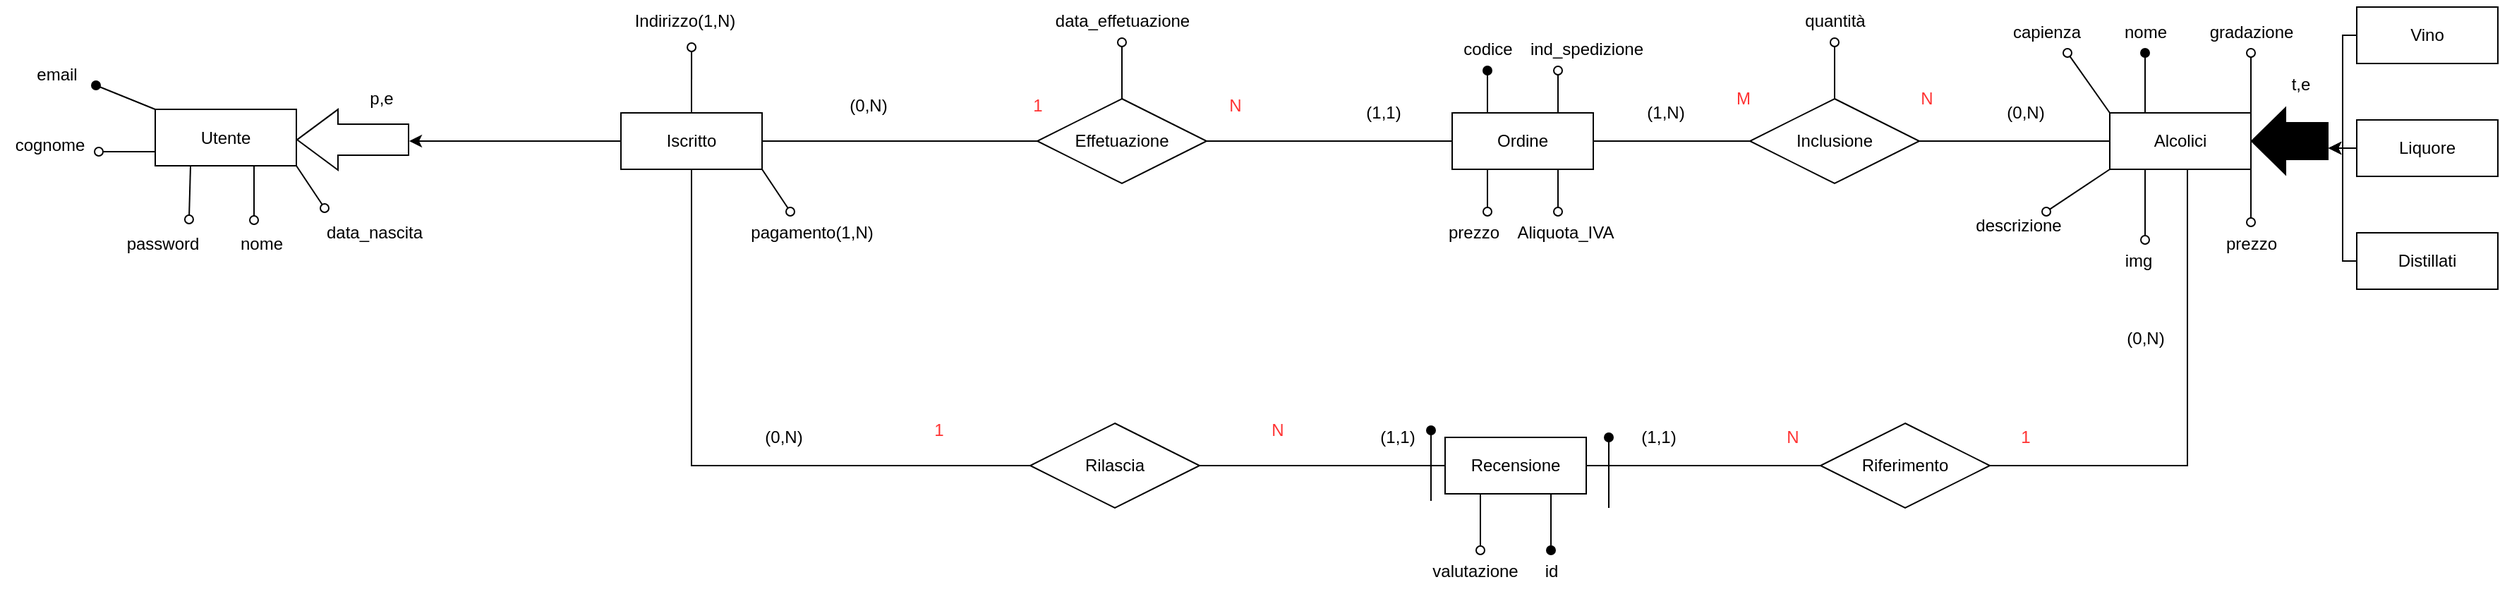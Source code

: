 <mxfile version="21.6.3" type="google">
  <diagram name="Pagina-1" id="uvzVeQ2NYM2cvVNkcfYF">
    <mxGraphModel grid="1" page="1" gridSize="10" guides="1" tooltips="1" connect="1" arrows="1" fold="1" pageScale="1" pageWidth="827" pageHeight="1169" math="0" shadow="0">
      <root>
        <mxCell id="0" />
        <mxCell id="1" parent="0" />
        <mxCell id="MxEG5UnicQZ02ljtJPla-24" style="edgeStyle=orthogonalEdgeStyle;rounded=0;orthogonalLoop=1;jettySize=auto;html=1;exitX=0;exitY=0.5;exitDx=0;exitDy=0;" edge="1" parent="1" source="MxEG5UnicQZ02ljtJPla-18">
          <mxGeometry relative="1" as="geometry">
            <mxPoint x="900" y="235" as="targetPoint" />
            <Array as="points">
              <mxPoint x="910" y="155" />
              <mxPoint x="910" y="235" />
            </Array>
          </mxGeometry>
        </mxCell>
        <mxCell id="MxEG5UnicQZ02ljtJPla-18" value="Vino" style="whiteSpace=wrap;html=1;align=center;" vertex="1" parent="1">
          <mxGeometry x="920" y="135" width="100" height="40" as="geometry" />
        </mxCell>
        <mxCell id="MxEG5UnicQZ02ljtJPla-25" style="edgeStyle=orthogonalEdgeStyle;rounded=0;orthogonalLoop=1;jettySize=auto;html=1;exitX=0;exitY=0.5;exitDx=0;exitDy=0;" edge="1" parent="1" source="MxEG5UnicQZ02ljtJPla-19">
          <mxGeometry relative="1" as="geometry">
            <mxPoint x="900" y="235" as="targetPoint" />
            <Array as="points">
              <mxPoint x="910" y="315" />
              <mxPoint x="910" y="235" />
            </Array>
          </mxGeometry>
        </mxCell>
        <mxCell id="MxEG5UnicQZ02ljtJPla-19" value="Distillati" style="whiteSpace=wrap;html=1;align=center;" vertex="1" parent="1">
          <mxGeometry x="920" y="295" width="100" height="40" as="geometry" />
        </mxCell>
        <mxCell id="kKgeo0slFkC3Tw3-10c0-15" style="edgeStyle=none;rounded=0;orthogonalLoop=1;jettySize=auto;html=1;exitX=0.75;exitY=1;exitDx=0;exitDy=0;endArrow=oval;endFill=0;endSize=6;" edge="1" parent="1" source="MxEG5UnicQZ02ljtJPla-21">
          <mxGeometry relative="1" as="geometry">
            <mxPoint x="354" y="280" as="targetPoint" />
          </mxGeometry>
        </mxCell>
        <mxCell id="kKgeo0slFkC3Tw3-10c0-17" style="edgeStyle=none;rounded=0;orthogonalLoop=1;jettySize=auto;html=1;exitX=0.25;exitY=1;exitDx=0;exitDy=0;endArrow=oval;endFill=0;endSize=6;" edge="1" parent="1" source="MxEG5UnicQZ02ljtJPla-21">
          <mxGeometry relative="1" as="geometry">
            <mxPoint x="304" y="280" as="targetPoint" />
          </mxGeometry>
        </mxCell>
        <mxCell id="kKgeo0slFkC3Tw3-10c0-20" style="edgeStyle=none;rounded=0;orthogonalLoop=1;jettySize=auto;html=1;exitX=0.75;exitY=0;exitDx=0;exitDy=0;endArrow=oval;endFill=0;endSize=6;" edge="1" parent="1" source="MxEG5UnicQZ02ljtJPla-21">
          <mxGeometry relative="1" as="geometry">
            <mxPoint x="354" y="180" as="targetPoint" />
          </mxGeometry>
        </mxCell>
        <mxCell id="kKgeo0slFkC3Tw3-10c0-23" style="edgeStyle=none;rounded=0;orthogonalLoop=1;jettySize=auto;html=1;exitX=0.5;exitY=0;exitDx=0;exitDy=0;endArrow=oval;endFill=0;endSize=6;" edge="1" parent="1" source="mo-22U2Wwn1jeFS1FAg1-8">
          <mxGeometry relative="1" as="geometry">
            <mxPoint x="550" y="160" as="targetPoint" />
          </mxGeometry>
        </mxCell>
        <mxCell id="kKgeo0slFkC3Tw3-10c0-25" style="edgeStyle=none;rounded=0;orthogonalLoop=1;jettySize=auto;html=1;exitX=0.25;exitY=0;exitDx=0;exitDy=0;endArrow=oval;endFill=1;endSize=6;" edge="1" parent="1" source="MxEG5UnicQZ02ljtJPla-21">
          <mxGeometry relative="1" as="geometry">
            <mxPoint x="304" y="180" as="targetPoint" />
          </mxGeometry>
        </mxCell>
        <mxCell id="MxEG5UnicQZ02ljtJPla-21" value="Ordine" style="whiteSpace=wrap;html=1;align=center;" vertex="1" parent="1">
          <mxGeometry x="279" y="210" width="100" height="40" as="geometry" />
        </mxCell>
        <mxCell id="MxEG5UnicQZ02ljtJPla-38" style="edgeStyle=orthogonalEdgeStyle;rounded=0;orthogonalLoop=1;jettySize=auto;html=1;exitX=0.25;exitY=0;exitDx=0;exitDy=0;endArrow=oval;endFill=1;" edge="1" parent="1" source="MxEG5UnicQZ02ljtJPla-22">
          <mxGeometry relative="1" as="geometry">
            <mxPoint x="770" y="167.5" as="targetPoint" />
          </mxGeometry>
        </mxCell>
        <mxCell id="MxEG5UnicQZ02ljtJPla-40" style="edgeStyle=orthogonalEdgeStyle;rounded=0;orthogonalLoop=1;jettySize=auto;html=1;exitX=1;exitY=0;exitDx=0;exitDy=0;endArrow=oval;endFill=0;" edge="1" parent="1" source="MxEG5UnicQZ02ljtJPla-22">
          <mxGeometry relative="1" as="geometry">
            <mxPoint x="845" y="167.5" as="targetPoint" />
          </mxGeometry>
        </mxCell>
        <mxCell id="MxEG5UnicQZ02ljtJPla-42" style="edgeStyle=orthogonalEdgeStyle;rounded=0;orthogonalLoop=1;jettySize=auto;html=1;exitX=1;exitY=1;exitDx=0;exitDy=0;endArrow=oval;endFill=0;" edge="1" parent="1" source="MxEG5UnicQZ02ljtJPla-22">
          <mxGeometry relative="1" as="geometry">
            <mxPoint x="845" y="287.5" as="targetPoint" />
          </mxGeometry>
        </mxCell>
        <mxCell id="MxEG5UnicQZ02ljtJPla-52" style="rounded=0;orthogonalLoop=1;jettySize=auto;html=1;exitX=0;exitY=0;exitDx=0;exitDy=0;endArrow=oval;endFill=0;" edge="1" parent="1" source="MxEG5UnicQZ02ljtJPla-22">
          <mxGeometry relative="1" as="geometry">
            <mxPoint x="715" y="167.5" as="targetPoint" />
          </mxGeometry>
        </mxCell>
        <mxCell id="f11nRXns6FTgNTCt6T9g-1" style="rounded=0;orthogonalLoop=1;jettySize=auto;html=1;exitX=0;exitY=1;exitDx=0;exitDy=0;endArrow=oval;endFill=0;" edge="1" parent="1" source="MxEG5UnicQZ02ljtJPla-22">
          <mxGeometry relative="1" as="geometry">
            <mxPoint x="700" y="280" as="targetPoint" />
          </mxGeometry>
        </mxCell>
        <mxCell id="96hjUAJHOVGi4jxrKTjh-1" style="edgeStyle=orthogonalEdgeStyle;rounded=0;orthogonalLoop=1;jettySize=auto;html=1;exitX=0.25;exitY=1;exitDx=0;exitDy=0;endArrow=oval;endFill=0;" edge="1" parent="1" source="MxEG5UnicQZ02ljtJPla-22">
          <mxGeometry relative="1" as="geometry">
            <mxPoint x="770" y="300" as="targetPoint" />
          </mxGeometry>
        </mxCell>
        <mxCell id="MxEG5UnicQZ02ljtJPla-22" value="Alcolici" style="whiteSpace=wrap;html=1;align=center;" vertex="1" parent="1">
          <mxGeometry x="745" y="210" width="100" height="40" as="geometry" />
        </mxCell>
        <mxCell id="MxEG5UnicQZ02ljtJPla-23" value="" style="shape=flexArrow;endArrow=classic;html=1;rounded=0;width=26;endSize=7.67;fillColor=#000000;entryX=1;entryY=0.5;entryDx=0;entryDy=0;" edge="1" parent="1" target="MxEG5UnicQZ02ljtJPla-22">
          <mxGeometry width="50" height="50" relative="1" as="geometry">
            <mxPoint x="900" y="230" as="sourcePoint" />
            <mxPoint x="860" y="228" as="targetPoint" />
          </mxGeometry>
        </mxCell>
        <mxCell id="MxEG5UnicQZ02ljtJPla-39" value="nome" style="text;html=1;align=center;verticalAlign=middle;resizable=0;points=[];autosize=1;strokeColor=none;fillColor=none;" vertex="1" parent="1">
          <mxGeometry x="745" y="137.5" width="50" height="30" as="geometry" />
        </mxCell>
        <mxCell id="MxEG5UnicQZ02ljtJPla-41" value="gradazione" style="text;html=1;align=center;verticalAlign=middle;resizable=0;points=[];autosize=1;strokeColor=none;fillColor=none;" vertex="1" parent="1">
          <mxGeometry x="805" y="137.5" width="80" height="30" as="geometry" />
        </mxCell>
        <mxCell id="MxEG5UnicQZ02ljtJPla-43" value="prezzo" style="text;html=1;align=center;verticalAlign=middle;resizable=0;points=[];autosize=1;strokeColor=none;fillColor=none;" vertex="1" parent="1">
          <mxGeometry x="815" y="287.5" width="60" height="30" as="geometry" />
        </mxCell>
        <mxCell id="MxEG5UnicQZ02ljtJPla-53" value="capienza" style="text;html=1;align=center;verticalAlign=middle;resizable=0;points=[];autosize=1;strokeColor=none;fillColor=none;" vertex="1" parent="1">
          <mxGeometry x="665" y="137.5" width="70" height="30" as="geometry" />
        </mxCell>
        <mxCell id="MxEG5UnicQZ02ljtJPla-27" value="" style="shape=flexArrow;endArrow=classic;html=1;rounded=0;width=22;endSize=9.33;fillColor=#FFFFFF;exitX=0.5;exitY=1;exitDx=0;exitDy=0;strokeColor=#000000;" edge="1" parent="1">
          <mxGeometry width="50" height="50" relative="1" as="geometry">
            <mxPoint x="-460" y="229.05" as="sourcePoint" />
            <mxPoint x="-540" y="229.05" as="targetPoint" />
          </mxGeometry>
        </mxCell>
        <mxCell id="MxEG5UnicQZ02ljtJPla-35" style="edgeStyle=orthogonalEdgeStyle;rounded=0;orthogonalLoop=1;jettySize=auto;html=1;exitX=0;exitY=0.5;exitDx=0;exitDy=0;" edge="1" parent="1" source="MxEG5UnicQZ02ljtJPla-29">
          <mxGeometry relative="1" as="geometry">
            <mxPoint x="-460" y="230" as="targetPoint" />
            <mxPoint x="-100" y="270" as="sourcePoint" />
          </mxGeometry>
        </mxCell>
        <mxCell id="kKgeo0slFkC3Tw3-10c0-6" style="edgeStyle=orthogonalEdgeStyle;rounded=0;orthogonalLoop=1;jettySize=auto;html=1;exitX=0.75;exitY=1;exitDx=0;exitDy=0;endArrow=oval;endFill=0;endSize=6;entryX=0.4;entryY=-0.05;entryDx=0;entryDy=0;entryPerimeter=0;" edge="1" parent="1" source="MxEG5UnicQZ02ljtJPla-5" target="MxEG5UnicQZ02ljtJPla-9">
          <mxGeometry relative="1" as="geometry">
            <mxPoint x="-570" y="277.5" as="targetPoint" />
          </mxGeometry>
        </mxCell>
        <mxCell id="XyFGsEq6q9qQeSa8pEMJ-1" style="rounded=0;orthogonalLoop=1;jettySize=auto;html=1;exitX=1;exitY=1;exitDx=0;exitDy=0;endArrow=oval;endFill=0;" edge="1" parent="1" source="MxEG5UnicQZ02ljtJPla-5">
          <mxGeometry relative="1" as="geometry">
            <mxPoint x="-520" y="277.5" as="targetPoint" />
          </mxGeometry>
        </mxCell>
        <mxCell id="FQHvEriQ-MTezVk4LE77-1" style="rounded=0;orthogonalLoop=1;jettySize=auto;html=1;exitX=0.25;exitY=1;exitDx=0;exitDy=0;entryX=0.771;entryY=-0.067;entryDx=0;entryDy=0;entryPerimeter=0;endArrow=oval;endFill=0;" edge="1" parent="1" source="MxEG5UnicQZ02ljtJPla-5" target="MxEG5UnicQZ02ljtJPla-17">
          <mxGeometry relative="1" as="geometry" />
        </mxCell>
        <mxCell id="FQHvEriQ-MTezVk4LE77-2" style="rounded=0;orthogonalLoop=1;jettySize=auto;html=1;exitX=0;exitY=0;exitDx=0;exitDy=0;entryX=1.06;entryY=0.767;entryDx=0;entryDy=0;entryPerimeter=0;endArrow=oval;endFill=1;" edge="1" parent="1" source="MxEG5UnicQZ02ljtJPla-5" target="MxEG5UnicQZ02ljtJPla-15">
          <mxGeometry relative="1" as="geometry" />
        </mxCell>
        <mxCell id="MxEG5UnicQZ02ljtJPla-5" value="Utente" style="whiteSpace=wrap;html=1;align=center;direction=east;rotation=-360;" vertex="1" parent="1">
          <mxGeometry x="-640" y="207.5" width="100" height="40" as="geometry" />
        </mxCell>
        <mxCell id="MxEG5UnicQZ02ljtJPla-9" value="nome" style="text;html=1;align=center;verticalAlign=middle;resizable=0;points=[];autosize=1;strokeColor=none;fillColor=none;rotation=-360;" vertex="1" parent="1">
          <mxGeometry x="-590" y="287.5" width="50" height="30" as="geometry" />
        </mxCell>
        <mxCell id="MxEG5UnicQZ02ljtJPla-11" value="cognome" style="text;html=1;align=center;verticalAlign=middle;resizable=0;points=[];autosize=1;strokeColor=none;fillColor=none;rotation=-360;" vertex="1" parent="1">
          <mxGeometry x="-750" y="217.5" width="70" height="30" as="geometry" />
        </mxCell>
        <mxCell id="MxEG5UnicQZ02ljtJPla-26" style="rounded=0;orthogonalLoop=1;jettySize=auto;html=1;exitX=0;exitY=0.75;exitDx=0;exitDy=0;endArrow=oval;endFill=0;entryX=1;entryY=0.667;entryDx=0;entryDy=0;entryPerimeter=0;" edge="1" parent="1" source="MxEG5UnicQZ02ljtJPla-5" target="MxEG5UnicQZ02ljtJPla-11">
          <mxGeometry relative="1" as="geometry">
            <mxPoint x="-680" y="247.5" as="targetPoint" />
          </mxGeometry>
        </mxCell>
        <mxCell id="kKgeo0slFkC3Tw3-10c0-13" style="edgeStyle=none;rounded=0;orthogonalLoop=1;jettySize=auto;html=1;exitX=0.5;exitY=0;exitDx=0;exitDy=0;endArrow=oval;endFill=0;endSize=6;entryX=0.556;entryY=1.117;entryDx=0;entryDy=0;entryPerimeter=0;" edge="1" parent="1" source="MxEG5UnicQZ02ljtJPla-29" target="kKgeo0slFkC3Tw3-10c0-14">
          <mxGeometry relative="1" as="geometry">
            <mxPoint x="-210" y="290" as="targetPoint" />
          </mxGeometry>
        </mxCell>
        <mxCell id="kKgeo0slFkC3Tw3-10c0-14" value="Indirizzo(1,N)" style="text;html=1;align=center;verticalAlign=middle;resizable=0;points=[];autosize=1;strokeColor=none;fillColor=none;" vertex="1" parent="1">
          <mxGeometry x="-310" y="130" width="90" height="30" as="geometry" />
        </mxCell>
        <mxCell id="kKgeo0slFkC3Tw3-10c0-26" value="codice" style="text;html=1;align=center;verticalAlign=middle;resizable=0;points=[];autosize=1;strokeColor=none;fillColor=none;" vertex="1" parent="1">
          <mxGeometry x="274" y="150" width="60" height="30" as="geometry" />
        </mxCell>
        <mxCell id="kKgeo0slFkC3Tw3-10c0-31" value="ind_spedizione" style="text;html=1;align=center;verticalAlign=middle;resizable=0;points=[];autosize=1;strokeColor=none;fillColor=none;" vertex="1" parent="1">
          <mxGeometry x="324" y="150" width="100" height="30" as="geometry" />
        </mxCell>
        <mxCell id="kKgeo0slFkC3Tw3-10c0-32" value="Aliquota_IVA" style="text;html=1;align=center;verticalAlign=middle;resizable=0;points=[];autosize=1;strokeColor=none;fillColor=none;" vertex="1" parent="1">
          <mxGeometry x="314" y="280" width="90" height="30" as="geometry" />
        </mxCell>
        <mxCell id="kKgeo0slFkC3Tw3-10c0-33" value="prezzo" style="text;html=1;align=center;verticalAlign=middle;resizable=0;points=[];autosize=1;strokeColor=none;fillColor=none;" vertex="1" parent="1">
          <mxGeometry x="264" y="280" width="60" height="30" as="geometry" />
        </mxCell>
        <mxCell id="kKgeo0slFkC3Tw3-10c0-34" value="quantità" style="text;html=1;align=center;verticalAlign=middle;resizable=0;points=[];autosize=1;strokeColor=none;fillColor=none;" vertex="1" parent="1">
          <mxGeometry x="515" y="130" width="70" height="30" as="geometry" />
        </mxCell>
        <mxCell id="XyFGsEq6q9qQeSa8pEMJ-2" value="data_nascita" style="text;html=1;align=center;verticalAlign=middle;resizable=0;points=[];autosize=1;strokeColor=none;fillColor=none;" vertex="1" parent="1">
          <mxGeometry x="-530" y="280" width="90" height="30" as="geometry" />
        </mxCell>
        <mxCell id="mo-22U2Wwn1jeFS1FAg1-2" style="edgeStyle=orthogonalEdgeStyle;rounded=0;orthogonalLoop=1;jettySize=auto;html=1;exitX=1;exitY=0.5;exitDx=0;exitDy=0;entryX=0;entryY=0.5;entryDx=0;entryDy=0;endArrow=none;endFill=0;" edge="1" parent="1" source="mo-22U2Wwn1jeFS1FAg1-1" target="MxEG5UnicQZ02ljtJPla-21">
          <mxGeometry relative="1" as="geometry" />
        </mxCell>
        <mxCell id="mo-22U2Wwn1jeFS1FAg1-3" style="edgeStyle=orthogonalEdgeStyle;rounded=0;orthogonalLoop=1;jettySize=auto;html=1;exitX=0;exitY=0.5;exitDx=0;exitDy=0;entryX=1;entryY=0.5;entryDx=0;entryDy=0;endArrow=none;endFill=0;" edge="1" parent="1" source="mo-22U2Wwn1jeFS1FAg1-1" target="MxEG5UnicQZ02ljtJPla-29">
          <mxGeometry relative="1" as="geometry" />
        </mxCell>
        <mxCell id="mo-22U2Wwn1jeFS1FAg1-20" style="edgeStyle=orthogonalEdgeStyle;rounded=0;orthogonalLoop=1;jettySize=auto;html=1;exitX=0.5;exitY=0;exitDx=0;exitDy=0;endArrow=oval;endFill=0;" edge="1" parent="1" source="mo-22U2Wwn1jeFS1FAg1-1">
          <mxGeometry relative="1" as="geometry">
            <mxPoint x="45" y="160" as="targetPoint" />
          </mxGeometry>
        </mxCell>
        <mxCell id="mo-22U2Wwn1jeFS1FAg1-1" value="Effetuazione" style="shape=rhombus;perimeter=rhombusPerimeter;whiteSpace=wrap;html=1;align=center;" vertex="1" parent="1">
          <mxGeometry x="-15" y="200" width="120" height="60" as="geometry" />
        </mxCell>
        <mxCell id="mo-22U2Wwn1jeFS1FAg1-4" value="&lt;font&gt;N&lt;/font&gt;" style="text;html=1;align=center;verticalAlign=middle;resizable=0;points=[];autosize=1;strokeColor=none;fillColor=none;fontColor=#FF3333;" vertex="1" parent="1">
          <mxGeometry x="110" y="190" width="30" height="30" as="geometry" />
        </mxCell>
        <mxCell id="mo-22U2Wwn1jeFS1FAg1-5" value="&lt;font color=&quot;#ff3333&quot;&gt;1&lt;/font&gt;" style="text;html=1;align=center;verticalAlign=middle;resizable=0;points=[];autosize=1;strokeColor=none;fillColor=none;" vertex="1" parent="1">
          <mxGeometry x="-30" y="190" width="30" height="30" as="geometry" />
        </mxCell>
        <mxCell id="mo-22U2Wwn1jeFS1FAg1-6" value="(0,N)" style="text;html=1;align=center;verticalAlign=middle;resizable=0;points=[];autosize=1;strokeColor=none;fillColor=none;" vertex="1" parent="1">
          <mxGeometry x="-160" y="190" width="50" height="30" as="geometry" />
        </mxCell>
        <mxCell id="mo-22U2Wwn1jeFS1FAg1-7" value="(1,1)" style="text;html=1;align=center;verticalAlign=middle;resizable=0;points=[];autosize=1;strokeColor=none;fillColor=none;" vertex="1" parent="1">
          <mxGeometry x="205" y="195" width="50" height="30" as="geometry" />
        </mxCell>
        <mxCell id="mo-22U2Wwn1jeFS1FAg1-9" style="rounded=0;orthogonalLoop=1;jettySize=auto;html=1;exitX=1;exitY=0.5;exitDx=0;exitDy=0;entryX=0;entryY=0.5;entryDx=0;entryDy=0;edgeStyle=orthogonalEdgeStyle;endArrow=none;endFill=0;" edge="1" parent="1" source="mo-22U2Wwn1jeFS1FAg1-8" target="MxEG5UnicQZ02ljtJPla-22">
          <mxGeometry relative="1" as="geometry" />
        </mxCell>
        <mxCell id="mo-22U2Wwn1jeFS1FAg1-10" style="edgeStyle=orthogonalEdgeStyle;rounded=0;orthogonalLoop=1;jettySize=auto;html=1;exitX=0;exitY=0.5;exitDx=0;exitDy=0;entryX=1;entryY=0.5;entryDx=0;entryDy=0;endArrow=none;endFill=0;" edge="1" parent="1" source="mo-22U2Wwn1jeFS1FAg1-8" target="MxEG5UnicQZ02ljtJPla-21">
          <mxGeometry relative="1" as="geometry" />
        </mxCell>
        <mxCell id="mo-22U2Wwn1jeFS1FAg1-8" value="Inclusione" style="shape=rhombus;perimeter=rhombusPerimeter;whiteSpace=wrap;html=1;align=center;" vertex="1" parent="1">
          <mxGeometry x="490" y="200" width="120" height="60" as="geometry" />
        </mxCell>
        <mxCell id="mo-22U2Wwn1jeFS1FAg1-11" value="&lt;font color=&quot;#ff3333&quot;&gt;N&lt;/font&gt;" style="text;html=1;align=center;verticalAlign=middle;resizable=0;points=[];autosize=1;strokeColor=none;fillColor=none;" vertex="1" parent="1">
          <mxGeometry x="600" y="185" width="30" height="30" as="geometry" />
        </mxCell>
        <mxCell id="mo-22U2Wwn1jeFS1FAg1-12" value="&lt;font color=&quot;#ff3333&quot;&gt;M&lt;/font&gt;" style="text;html=1;align=center;verticalAlign=middle;resizable=0;points=[];autosize=1;strokeColor=none;fillColor=none;" vertex="1" parent="1">
          <mxGeometry x="470" y="185" width="30" height="30" as="geometry" />
        </mxCell>
        <mxCell id="mo-22U2Wwn1jeFS1FAg1-13" value="(0,N)" style="text;html=1;align=center;verticalAlign=middle;resizable=0;points=[];autosize=1;strokeColor=none;fillColor=none;" vertex="1" parent="1">
          <mxGeometry x="660" y="195" width="50" height="30" as="geometry" />
        </mxCell>
        <mxCell id="mo-22U2Wwn1jeFS1FAg1-14" value="(1,N)" style="text;html=1;align=center;verticalAlign=middle;resizable=0;points=[];autosize=1;strokeColor=none;fillColor=none;" vertex="1" parent="1">
          <mxGeometry x="405" y="195" width="50" height="30" as="geometry" />
        </mxCell>
        <mxCell id="mo-22U2Wwn1jeFS1FAg1-16" style="edgeStyle=orthogonalEdgeStyle;rounded=0;orthogonalLoop=1;jettySize=auto;html=1;exitX=0.75;exitY=1;exitDx=0;exitDy=0;endArrow=oval;endFill=1;" edge="1" parent="1" source="mo-22U2Wwn1jeFS1FAg1-15">
          <mxGeometry relative="1" as="geometry">
            <mxPoint x="349" y="520" as="targetPoint" />
          </mxGeometry>
        </mxCell>
        <mxCell id="mo-22U2Wwn1jeFS1FAg1-22" style="edgeStyle=orthogonalEdgeStyle;rounded=0;orthogonalLoop=1;jettySize=auto;html=1;exitX=0.25;exitY=1;exitDx=0;exitDy=0;endArrow=oval;endFill=0;" edge="1" parent="1" source="mo-22U2Wwn1jeFS1FAg1-15">
          <mxGeometry relative="1" as="geometry">
            <mxPoint x="299" y="520" as="targetPoint" />
          </mxGeometry>
        </mxCell>
        <mxCell id="mo-22U2Wwn1jeFS1FAg1-35" style="edgeStyle=orthogonalEdgeStyle;rounded=0;orthogonalLoop=1;jettySize=auto;html=1;exitX=1;exitY=0.5;exitDx=0;exitDy=0;entryX=0;entryY=0.5;entryDx=0;entryDy=0;endArrow=none;endFill=0;" edge="1" parent="1" source="mo-22U2Wwn1jeFS1FAg1-15" target="mo-22U2Wwn1jeFS1FAg1-34">
          <mxGeometry relative="1" as="geometry" />
        </mxCell>
        <mxCell id="mo-22U2Wwn1jeFS1FAg1-15" value="Recensione" style="whiteSpace=wrap;html=1;align=center;" vertex="1" parent="1">
          <mxGeometry x="274" y="440" width="100" height="40" as="geometry" />
        </mxCell>
        <mxCell id="mo-22U2Wwn1jeFS1FAg1-17" value="id" style="text;html=1;align=center;verticalAlign=middle;resizable=0;points=[];autosize=1;strokeColor=none;fillColor=none;" vertex="1" parent="1">
          <mxGeometry x="334" y="520" width="30" height="30" as="geometry" />
        </mxCell>
        <mxCell id="mo-22U2Wwn1jeFS1FAg1-21" value="data_effetuazione" style="text;html=1;align=center;verticalAlign=middle;resizable=0;points=[];autosize=1;strokeColor=none;fillColor=none;" vertex="1" parent="1">
          <mxGeometry x="-15" y="130" width="120" height="30" as="geometry" />
        </mxCell>
        <mxCell id="mo-22U2Wwn1jeFS1FAg1-23" value="valutazione" style="text;html=1;align=center;verticalAlign=middle;resizable=0;points=[];autosize=1;strokeColor=none;fillColor=none;" vertex="1" parent="1">
          <mxGeometry x="255" y="520" width="80" height="30" as="geometry" />
        </mxCell>
        <mxCell id="mo-22U2Wwn1jeFS1FAg1-27" style="edgeStyle=orthogonalEdgeStyle;rounded=0;orthogonalLoop=1;jettySize=auto;html=1;exitX=1;exitY=0.5;exitDx=0;exitDy=0;entryX=0;entryY=0.5;entryDx=0;entryDy=0;endArrow=none;endFill=0;" edge="1" parent="1" source="mo-22U2Wwn1jeFS1FAg1-24" target="mo-22U2Wwn1jeFS1FAg1-15">
          <mxGeometry relative="1" as="geometry" />
        </mxCell>
        <mxCell id="mo-22U2Wwn1jeFS1FAg1-28" style="rounded=0;orthogonalLoop=1;jettySize=auto;html=1;exitX=0;exitY=0.5;exitDx=0;exitDy=0;entryX=0.5;entryY=1;entryDx=0;entryDy=0;endArrow=none;endFill=0;" edge="1" parent="1" source="mo-22U2Wwn1jeFS1FAg1-24" target="MxEG5UnicQZ02ljtJPla-29">
          <mxGeometry relative="1" as="geometry">
            <Array as="points">
              <mxPoint x="-260" y="460" />
            </Array>
          </mxGeometry>
        </mxCell>
        <mxCell id="mo-22U2Wwn1jeFS1FAg1-24" value="Rilascia" style="shape=rhombus;perimeter=rhombusPerimeter;whiteSpace=wrap;html=1;align=center;" vertex="1" parent="1">
          <mxGeometry x="-20" y="430" width="120" height="60" as="geometry" />
        </mxCell>
        <mxCell id="mo-22U2Wwn1jeFS1FAg1-29" value="&lt;font color=&quot;#ff3333&quot;&gt;N&lt;/font&gt;" style="text;html=1;align=center;verticalAlign=middle;resizable=0;points=[];autosize=1;strokeColor=none;fillColor=none;" vertex="1" parent="1">
          <mxGeometry x="140" y="420" width="30" height="30" as="geometry" />
        </mxCell>
        <mxCell id="mo-22U2Wwn1jeFS1FAg1-30" value="&lt;font color=&quot;#ff3333&quot;&gt;1&lt;/font&gt;" style="text;html=1;align=center;verticalAlign=middle;resizable=0;points=[];autosize=1;strokeColor=none;fillColor=none;" vertex="1" parent="1">
          <mxGeometry x="-100" y="420" width="30" height="30" as="geometry" />
        </mxCell>
        <mxCell id="mo-22U2Wwn1jeFS1FAg1-31" value="(0,N)" style="text;html=1;align=center;verticalAlign=middle;resizable=0;points=[];autosize=1;strokeColor=none;fillColor=none;rotation=0;" vertex="1" parent="1">
          <mxGeometry x="-220" y="425" width="50" height="30" as="geometry" />
        </mxCell>
        <mxCell id="mo-22U2Wwn1jeFS1FAg1-32" value="(1,1)" style="text;html=1;align=center;verticalAlign=middle;resizable=0;points=[];autosize=1;strokeColor=none;fillColor=none;" vertex="1" parent="1">
          <mxGeometry x="215" y="425" width="50" height="30" as="geometry" />
        </mxCell>
        <mxCell id="mo-22U2Wwn1jeFS1FAg1-33" value="" style="endArrow=oval;html=1;rounded=0;endFill=1;" edge="1" parent="1">
          <mxGeometry width="50" height="50" relative="1" as="geometry">
            <mxPoint x="264" y="485" as="sourcePoint" />
            <mxPoint x="264" y="435" as="targetPoint" />
          </mxGeometry>
        </mxCell>
        <mxCell id="mo-22U2Wwn1jeFS1FAg1-36" style="edgeStyle=orthogonalEdgeStyle;rounded=0;orthogonalLoop=1;jettySize=auto;html=1;exitX=1;exitY=0.5;exitDx=0;exitDy=0;entryX=0.5;entryY=1;entryDx=0;entryDy=0;endArrow=none;endFill=0;" edge="1" parent="1" source="mo-22U2Wwn1jeFS1FAg1-34" target="MxEG5UnicQZ02ljtJPla-22">
          <mxGeometry relative="1" as="geometry">
            <Array as="points">
              <mxPoint x="800" y="460" />
              <mxPoint x="800" y="250" />
            </Array>
          </mxGeometry>
        </mxCell>
        <mxCell id="mo-22U2Wwn1jeFS1FAg1-34" value="Riferimento" style="shape=rhombus;perimeter=rhombusPerimeter;whiteSpace=wrap;html=1;align=center;" vertex="1" parent="1">
          <mxGeometry x="540" y="430" width="120" height="60" as="geometry" />
        </mxCell>
        <mxCell id="mo-22U2Wwn1jeFS1FAg1-37" value="&lt;font color=&quot;#ff3333&quot;&gt;1&lt;/font&gt;" style="text;html=1;align=center;verticalAlign=middle;resizable=0;points=[];autosize=1;strokeColor=none;fillColor=none;" vertex="1" parent="1">
          <mxGeometry x="670" y="425" width="30" height="30" as="geometry" />
        </mxCell>
        <mxCell id="mo-22U2Wwn1jeFS1FAg1-38" value="&lt;font color=&quot;#ff3333&quot;&gt;N&lt;/font&gt;" style="text;html=1;align=center;verticalAlign=middle;resizable=0;points=[];autosize=1;strokeColor=none;fillColor=none;" vertex="1" parent="1">
          <mxGeometry x="505" y="425" width="30" height="30" as="geometry" />
        </mxCell>
        <mxCell id="mo-22U2Wwn1jeFS1FAg1-39" value="(1,1)" style="text;html=1;align=center;verticalAlign=middle;resizable=0;points=[];autosize=1;strokeColor=none;fillColor=none;" vertex="1" parent="1">
          <mxGeometry x="400" y="425" width="50" height="30" as="geometry" />
        </mxCell>
        <mxCell id="mo-22U2Wwn1jeFS1FAg1-40" value="(0,N)" style="text;html=1;align=center;verticalAlign=middle;resizable=0;points=[];autosize=1;strokeColor=none;fillColor=none;" vertex="1" parent="1">
          <mxGeometry x="745" y="355" width="50" height="30" as="geometry" />
        </mxCell>
        <mxCell id="f11nRXns6FTgNTCt6T9g-2" value="descrizione" style="text;html=1;align=center;verticalAlign=middle;resizable=0;points=[];autosize=1;strokeColor=none;fillColor=none;" vertex="1" parent="1">
          <mxGeometry x="640" y="275" width="80" height="30" as="geometry" />
        </mxCell>
        <mxCell id="f11nRXns6FTgNTCt6T9g-4" value="pagamento(1,N)" style="text;html=1;align=center;verticalAlign=middle;resizable=0;points=[];autosize=1;strokeColor=none;fillColor=none;" vertex="1" parent="1">
          <mxGeometry x="-230" y="280" width="110" height="30" as="geometry" />
        </mxCell>
        <mxCell id="f11nRXns6FTgNTCt6T9g-6" value="p,e" style="text;html=1;align=center;verticalAlign=middle;resizable=0;points=[];autosize=1;strokeColor=none;fillColor=none;" vertex="1" parent="1">
          <mxGeometry x="-500" y="185" width="40" height="30" as="geometry" />
        </mxCell>
        <mxCell id="f11nRXns6FTgNTCt6T9g-7" value="t,e" style="text;html=1;align=center;verticalAlign=middle;resizable=0;points=[];autosize=1;strokeColor=none;fillColor=none;" vertex="1" parent="1">
          <mxGeometry x="860" y="175" width="40" height="30" as="geometry" />
        </mxCell>
        <mxCell id="MxEG5UnicQZ02ljtJPla-17" value="password" style="text;html=1;align=center;verticalAlign=middle;resizable=0;points=[];autosize=1;strokeColor=none;fillColor=none;rotation=-360;" vertex="1" parent="1">
          <mxGeometry x="-670" y="287.5" width="70" height="30" as="geometry" />
        </mxCell>
        <mxCell id="MxEG5UnicQZ02ljtJPla-15" value="email" style="text;html=1;align=center;verticalAlign=middle;resizable=0;points=[];autosize=1;strokeColor=none;fillColor=none;rotation=-360;" vertex="1" parent="1">
          <mxGeometry x="-735" y="167.5" width="50" height="30" as="geometry" />
        </mxCell>
        <mxCell id="f11nRXns6FTgNTCt6T9g-3" style="rounded=0;orthogonalLoop=1;jettySize=auto;html=1;endArrow=oval;endFill=0;exitX=1;exitY=1;exitDx=0;exitDy=0;" edge="1" parent="1" source="MxEG5UnicQZ02ljtJPla-29">
          <mxGeometry relative="1" as="geometry">
            <mxPoint x="-190" y="280" as="targetPoint" />
            <mxPoint x="-390" y="110" as="sourcePoint" />
          </mxGeometry>
        </mxCell>
        <mxCell id="MxEG5UnicQZ02ljtJPla-29" value="Iscritto" style="whiteSpace=wrap;html=1;align=center;direction=east;rotation=-360;" vertex="1" parent="1">
          <mxGeometry x="-310" y="210" width="100" height="40" as="geometry" />
        </mxCell>
        <mxCell id="FQHvEriQ-MTezVk4LE77-3" value="" style="endArrow=oval;html=1;rounded=0;endFill=1;" edge="1" parent="1">
          <mxGeometry width="50" height="50" relative="1" as="geometry">
            <mxPoint x="390" y="490" as="sourcePoint" />
            <mxPoint x="390" y="440" as="targetPoint" />
          </mxGeometry>
        </mxCell>
        <mxCell id="96hjUAJHOVGi4jxrKTjh-2" value="img" style="text;html=1;align=center;verticalAlign=middle;resizable=0;points=[];autosize=1;strokeColor=none;fillColor=none;" vertex="1" parent="1">
          <mxGeometry x="745" y="300" width="40" height="30" as="geometry" />
        </mxCell>
        <mxCell id="vbW27eBK8uAAlFPrjN2D-3" style="edgeStyle=orthogonalEdgeStyle;rounded=0;orthogonalLoop=1;jettySize=auto;html=1;exitX=0;exitY=0.5;exitDx=0;exitDy=0;" edge="1" parent="1" source="vbW27eBK8uAAlFPrjN2D-2">
          <mxGeometry relative="1" as="geometry">
            <mxPoint x="900" y="235" as="targetPoint" />
          </mxGeometry>
        </mxCell>
        <mxCell id="vbW27eBK8uAAlFPrjN2D-2" value="Liquore" style="whiteSpace=wrap;html=1;align=center;" vertex="1" parent="1">
          <mxGeometry x="920" y="215" width="100" height="40" as="geometry" />
        </mxCell>
      </root>
    </mxGraphModel>
  </diagram>
</mxfile>
